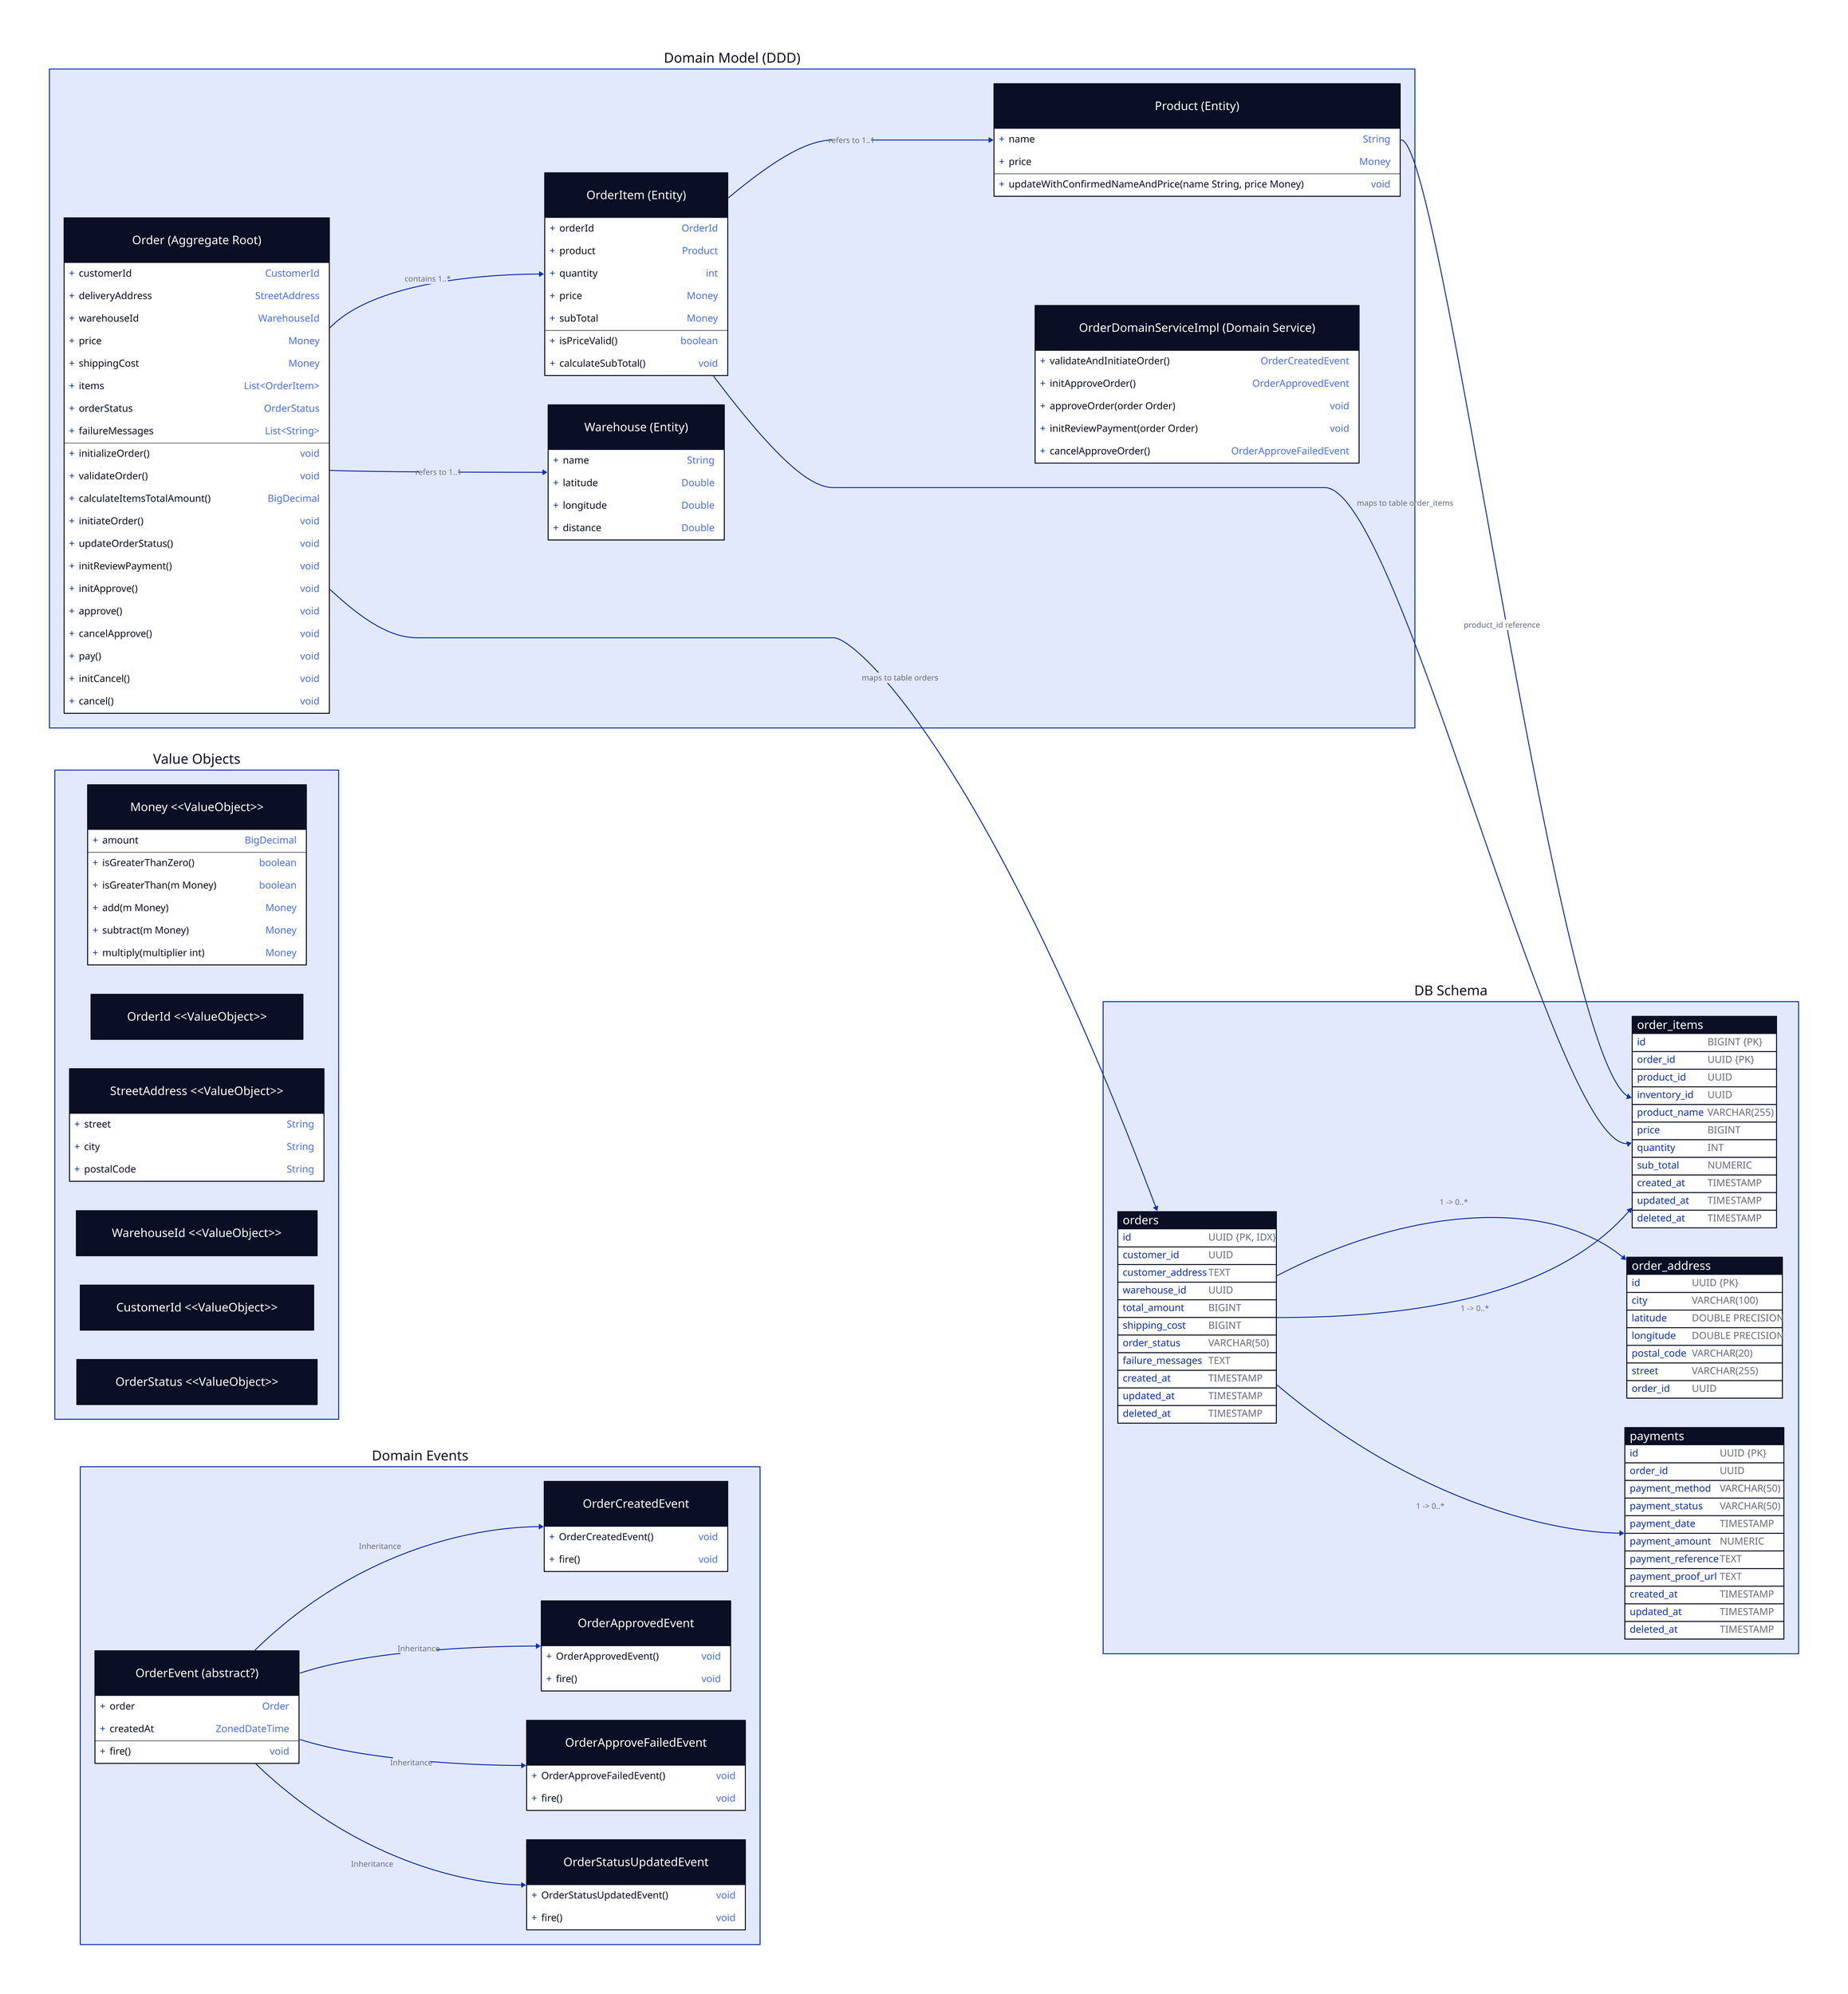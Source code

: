 direction: right

# 1) Domain Model (UML-Like) -----------------------------------
DomainModel: {
  label: "Domain Model (DDD)"
  direction: down

  # Aggregate Root: Order
  Order: "Order (Aggregate Root)" {
    shape: class
    # Key fields
    +customerId: "CustomerId"
    +deliveryAddress: "StreetAddress"
    +warehouseId: "WarehouseId"
    +price: "Money"
    +shippingCost: "Money"
    +items: "List<OrderItem>"
    +orderStatus: "OrderStatus"
    +failureMessages: "List<String>"

    # Domain methods (omitting trivial setters/getters)
    +initializeOrder()
    +validateOrder()
    +calculateItemsTotalAmount(): BigDecimal
    +initiateOrder()
    +updateOrderStatus()
    +initReviewPayment()
    +initApprove()
    +approve()
    +cancelApprove()
    +pay()
    +initCancel()
    +cancel()
  }

  # Entity: OrderItem
  OrderItem: "OrderItem (Entity)" {
    shape: class
    +orderId: "OrderId"
    +product: "Product"
    +quantity: int
    +price: "Money"
    +subTotal: "Money"

    +isPriceValid(): boolean
    +calculateSubTotal()
  }

  # Entity: Warehouse
  Warehouse: "Warehouse (Entity)" {
    shape: class
    +name: String
    +latitude: Double
    +longitude: Double
    +distance: Double
  }

  # Entity: Product
  Product: "Product (Entity)" {
    shape: class
    +name: String
    +price: Money

    +updateWithConfirmedNameAndPrice(name String, price Money)
  }

  # Domain Service
  OrderDomainServiceImpl: "OrderDomainServiceImpl (Domain Service)" {
    shape: class
    +validateAndInitiateOrder(): OrderCreatedEvent
    +initApproveOrder(): OrderApprovedEvent
    +approveOrder(order Order)
    +initReviewPayment(order Order)
    +cancelApproveOrder(): OrderApproveFailedEvent
  }

  # Relationships (example)
  Order -> OrderItem: "contains 1..*"
  OrderItem -> Product: "refers to 1..1"
  Order -> Warehouse: "refers to 1..1"
}

# 2) Value Objects ---------------------------------------------
ValueObjects: {
  label: "Value Objects"
  direction: down

  Money: "Money <<ValueObject>>" {
    shape: class
    +amount: "BigDecimal"
    +isGreaterThanZero(): boolean
    +isGreaterThan(m Money): boolean
    +add(m Money): Money
    +subtract(m Money): Money
    +multiply(multiplier int): Money
    # Under the hood it uses scale=2 and RoundingMode.HALF_EVEN
  }

  OrderId: "OrderId <<ValueObject>>" {
    shape: class
    # Typically a UUID wrapper
  }

  StreetAddress: "StreetAddress <<ValueObject>>" {
    shape: class
    +street: "String"
    +city: "String"
    +postalCode: "String"
  }

  WarehouseId: "WarehouseId <<ValueObject>>" {
    shape: class
  }

  CustomerId: "CustomerId <<ValueObject>>" {
    shape: class
  }

  OrderStatus: "OrderStatus <<ValueObject>>" {
    shape: class
    # AWAITING_PAYMENT, REVIEW_PAYMENT, APPROVED_PENDING, APPROVED, CANCEL_PENDING, CANCELLED
  }
}

# 3) Domain Events ---------------------------------------------
DomainEvents: {
  label: "Domain Events"
  direction: down

  # Base class
  OrderEvent: "OrderEvent (abstract?)" {
    shape: class
    +order: "Order"
    +createdAt: "ZonedDateTime"
    +fire()
  }

  # Concrete events
  OrderCreatedEvent: "OrderCreatedEvent" {
    shape: class
    +OrderCreatedEvent()
    +fire()
  }

  OrderApprovedEvent: "OrderApprovedEvent" {
    shape: class
    +OrderApprovedEvent()
    +fire()
  }

  OrderApproveFailedEvent: "OrderApproveFailedEvent" {
    shape: class
    +OrderApproveFailedEvent()
    +fire()
  }

  OrderStatusUpdatedEvent: "OrderStatusUpdatedEvent" {
    shape: class
    +OrderStatusUpdatedEvent()
    +fire()
  }

  # Example relationships to highlight extension from base
  OrderEvent -> OrderCreatedEvent: "Inheritance"
  OrderEvent -> OrderApprovedEvent: "Inheritance"
  OrderEvent -> OrderApproveFailedEvent: "Inheritance"
  OrderEvent -> OrderStatusUpdatedEvent: "Inheritance"
}

# 4) SQL Schema (tables) ---------------------------------------
DBSchema: {
  label: "DB Schema"
  direction: right

  orders: {
    shape: sql_table
    label: "orders"
    id: "UUID {PK, IDX}"
    customer_id: "UUID"
    customer_address: "TEXT"
    warehouse_id: "UUID"
    total_amount: "BIGINT"
    shipping_cost: "BIGINT"
    order_status: "VARCHAR(50)"
    failure_messages: "TEXT"
    created_at: "TIMESTAMP"
    updated_at: "TIMESTAMP"
    deleted_at: "TIMESTAMP"
  }

  order_address: {
    shape: sql_table
    label: "order_address"
    id: "UUID {PK}"
    city: "VARCHAR(100)"
    latitude: "DOUBLE PRECISION"
    longitude: "DOUBLE PRECISION"
    postal_code: "VARCHAR(20)"
    street: "VARCHAR(255)"
    order_id: "UUID"
  }

  order_items: {
    shape: sql_table
    label: "order_items"
    id: "BIGINT {PK}"
    order_id: "UUID {PK}"
    product_id: "UUID"
    inventory_id: "UUID"
    product_name: "VARCHAR(255)"
    price: "BIGINT"
    quantity: "INT"
    sub_total: "NUMERIC"
    created_at: "TIMESTAMP"
    updated_at: "TIMESTAMP"
    deleted_at: "TIMESTAMP"
  }

  payments: {
    shape: sql_table
    label: "payments"
    id: "UUID {PK}"
    order_id: "UUID"
    payment_method: "VARCHAR(50)"
    payment_status: "VARCHAR(50)"
    payment_date: "TIMESTAMP"
    payment_amount: "NUMERIC"
    payment_reference: "TEXT"
    payment_proof_url: "TEXT"
    created_at: "TIMESTAMP"
    updated_at: "TIMESTAMP"
    deleted_at: "TIMESTAMP"
  }

  # Relationships
  orders -> order_address: "1 -> 0..*"
  orders -> order_items: "1 -> 0..*"
  orders -> payments: "1 -> 0..*"
}

# References across containers (optional)
DomainModel.Order -> DBSchema.orders: "maps to table orders"
DomainModel.OrderItem -> DBSchema.order_items: "maps to table order_items"
DomainModel.Product -> DBSchema.order_items: "product_id reference"

